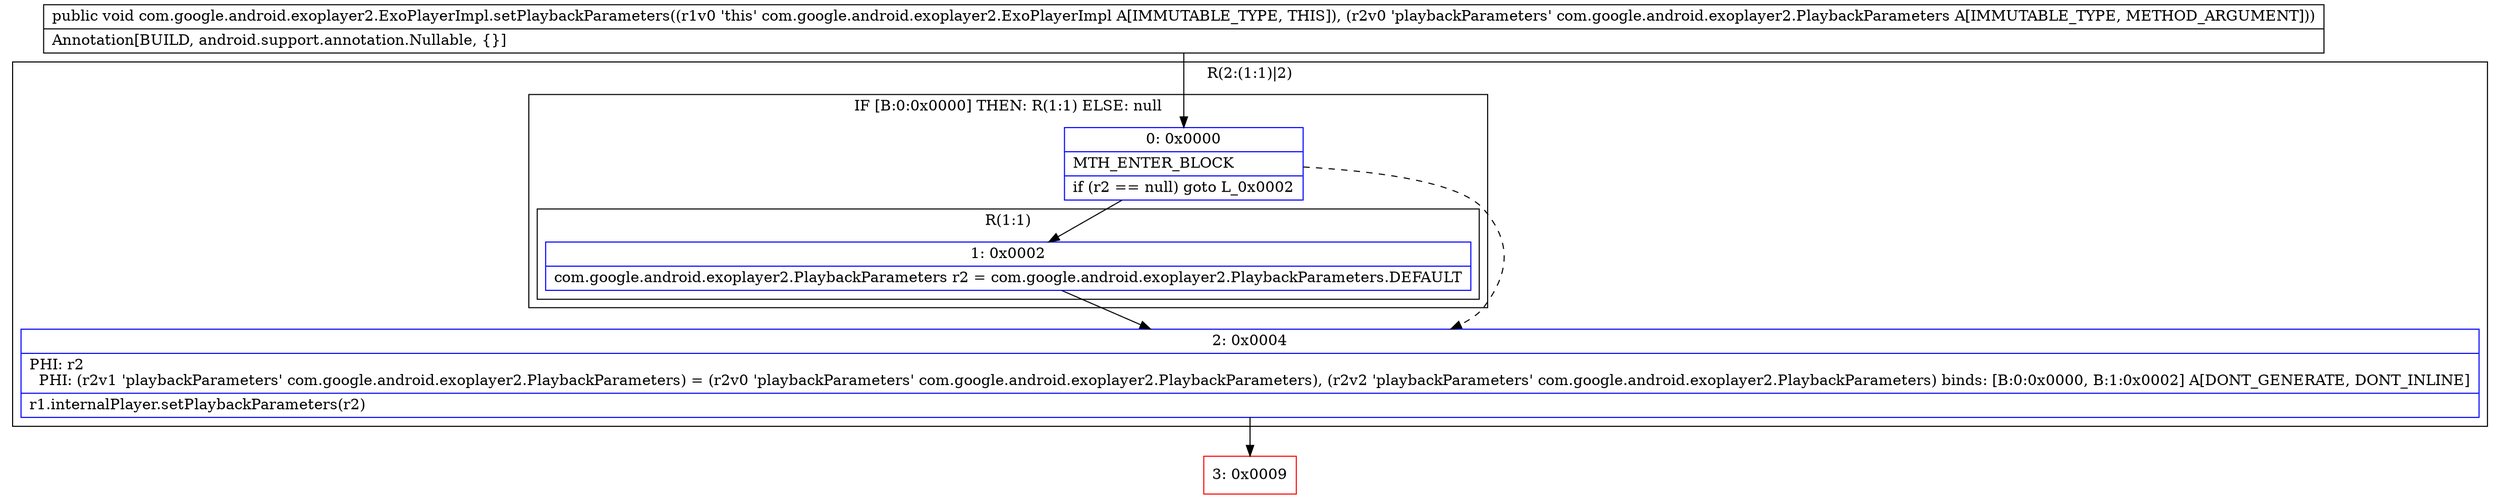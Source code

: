 digraph "CFG forcom.google.android.exoplayer2.ExoPlayerImpl.setPlaybackParameters(Lcom\/google\/android\/exoplayer2\/PlaybackParameters;)V" {
subgraph cluster_Region_1407088973 {
label = "R(2:(1:1)|2)";
node [shape=record,color=blue];
subgraph cluster_IfRegion_987769541 {
label = "IF [B:0:0x0000] THEN: R(1:1) ELSE: null";
node [shape=record,color=blue];
Node_0 [shape=record,label="{0\:\ 0x0000|MTH_ENTER_BLOCK\l|if (r2 == null) goto L_0x0002\l}"];
subgraph cluster_Region_791114683 {
label = "R(1:1)";
node [shape=record,color=blue];
Node_1 [shape=record,label="{1\:\ 0x0002|com.google.android.exoplayer2.PlaybackParameters r2 = com.google.android.exoplayer2.PlaybackParameters.DEFAULT\l}"];
}
}
Node_2 [shape=record,label="{2\:\ 0x0004|PHI: r2 \l  PHI: (r2v1 'playbackParameters' com.google.android.exoplayer2.PlaybackParameters) = (r2v0 'playbackParameters' com.google.android.exoplayer2.PlaybackParameters), (r2v2 'playbackParameters' com.google.android.exoplayer2.PlaybackParameters) binds: [B:0:0x0000, B:1:0x0002] A[DONT_GENERATE, DONT_INLINE]\l|r1.internalPlayer.setPlaybackParameters(r2)\l}"];
}
Node_3 [shape=record,color=red,label="{3\:\ 0x0009}"];
MethodNode[shape=record,label="{public void com.google.android.exoplayer2.ExoPlayerImpl.setPlaybackParameters((r1v0 'this' com.google.android.exoplayer2.ExoPlayerImpl A[IMMUTABLE_TYPE, THIS]), (r2v0 'playbackParameters' com.google.android.exoplayer2.PlaybackParameters A[IMMUTABLE_TYPE, METHOD_ARGUMENT]))  | Annotation[BUILD, android.support.annotation.Nullable, \{\}]\l}"];
MethodNode -> Node_0;
Node_0 -> Node_1;
Node_0 -> Node_2[style=dashed];
Node_1 -> Node_2;
Node_2 -> Node_3;
}

